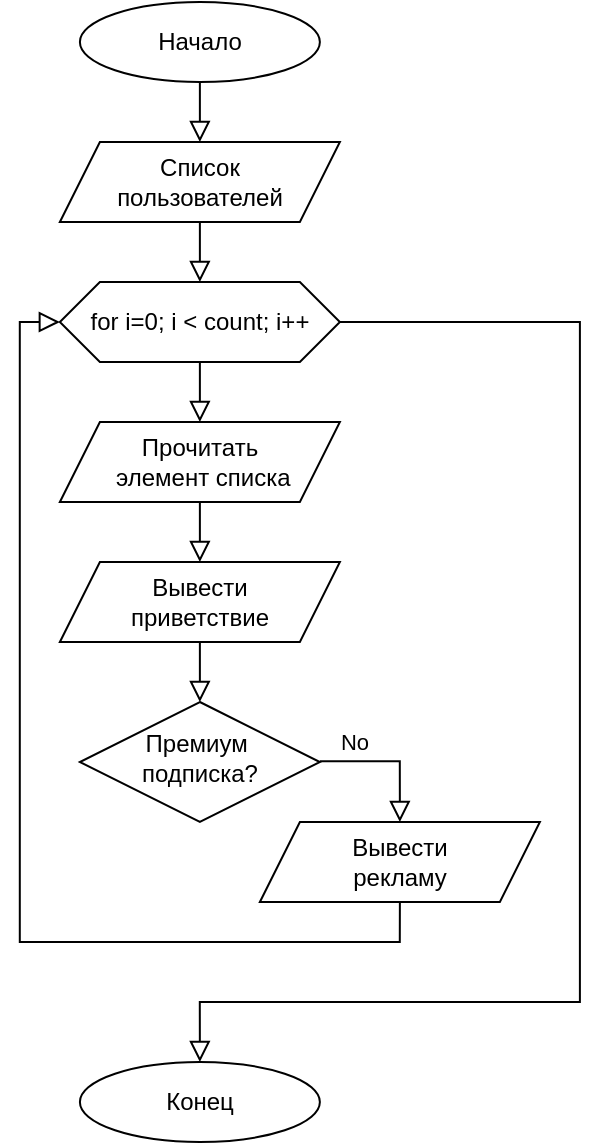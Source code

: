 <mxfile version="15.9.1" type="device"><diagram id="C5RBs43oDa-KdzZeNtuy" name="Page-1"><mxGraphModel dx="1165" dy="678" grid="1" gridSize="10" guides="1" tooltips="1" connect="1" arrows="1" fold="1" page="1" pageScale="1" pageWidth="827" pageHeight="1169" math="0" shadow="0"><root><mxCell id="WIyWlLk6GJQsqaUBKTNV-0"/><mxCell id="WIyWlLk6GJQsqaUBKTNV-1" parent="WIyWlLk6GJQsqaUBKTNV-0"/><mxCell id="WIyWlLk6GJQsqaUBKTNV-2" value="" style="rounded=0;html=1;jettySize=auto;orthogonalLoop=1;fontSize=11;endArrow=block;endFill=0;endSize=8;strokeWidth=1;shadow=0;labelBackgroundColor=none;edgeStyle=orthogonalEdgeStyle;exitX=0.5;exitY=1;exitDx=0;exitDy=0;entryX=0.5;entryY=0;entryDx=0;entryDy=0;" parent="WIyWlLk6GJQsqaUBKTNV-1" source="W-L6AtlJBRPArex88KW--0" target="W-L6AtlJBRPArex88KW--1" edge="1"><mxGeometry relative="1" as="geometry"><mxPoint x="369.94" y="160" as="targetPoint"/></mxGeometry></mxCell><mxCell id="WIyWlLk6GJQsqaUBKTNV-5" value="No" style="edgeStyle=orthogonalEdgeStyle;rounded=0;html=1;jettySize=auto;orthogonalLoop=1;fontSize=11;endArrow=block;endFill=0;endSize=8;strokeWidth=1;shadow=0;labelBackgroundColor=none;entryX=0.5;entryY=0;entryDx=0;entryDy=0;" parent="WIyWlLk6GJQsqaUBKTNV-1" target="W-L6AtlJBRPArex88KW--16" edge="1"><mxGeometry x="-0.503" y="10" relative="1" as="geometry"><mxPoint as="offset"/><mxPoint x="429.94" y="479.58" as="sourcePoint"/><mxPoint x="479.94" y="479.58" as="targetPoint"/><Array as="points"><mxPoint x="469.94" y="480"/></Array></mxGeometry></mxCell><mxCell id="WIyWlLk6GJQsqaUBKTNV-10" value="Премиум&amp;nbsp;&lt;br&gt;подписка?" style="rhombus;whiteSpace=wrap;html=1;shadow=0;fontFamily=Helvetica;fontSize=12;align=center;strokeWidth=1;spacing=6;spacingTop=-4;" parent="WIyWlLk6GJQsqaUBKTNV-1" vertex="1"><mxGeometry x="309.94" y="450" width="120" height="60" as="geometry"/></mxCell><mxCell id="W-L6AtlJBRPArex88KW--0" value="Начало" style="ellipse;whiteSpace=wrap;html=1;" vertex="1" parent="WIyWlLk6GJQsqaUBKTNV-1"><mxGeometry x="309.94" y="100" width="120" height="40" as="geometry"/></mxCell><mxCell id="W-L6AtlJBRPArex88KW--1" value="Список&lt;br&gt;пользователей" style="shape=parallelogram;perimeter=parallelogramPerimeter;whiteSpace=wrap;html=1;fixedSize=1;" vertex="1" parent="WIyWlLk6GJQsqaUBKTNV-1"><mxGeometry x="299.94" y="170" width="140" height="40" as="geometry"/></mxCell><mxCell id="W-L6AtlJBRPArex88KW--6" value="for i=0; i &amp;lt; count; i++" style="shape=hexagon;perimeter=hexagonPerimeter2;whiteSpace=wrap;html=1;fixedSize=1;" vertex="1" parent="WIyWlLk6GJQsqaUBKTNV-1"><mxGeometry x="299.94" y="240" width="140" height="40" as="geometry"/></mxCell><mxCell id="W-L6AtlJBRPArex88KW--7" value="" style="rounded=0;html=1;jettySize=auto;orthogonalLoop=1;fontSize=11;endArrow=block;endFill=0;endSize=8;strokeWidth=1;shadow=0;labelBackgroundColor=none;edgeStyle=orthogonalEdgeStyle;exitX=0.5;exitY=1;exitDx=0;exitDy=0;entryX=0.5;entryY=0;entryDx=0;entryDy=0;" edge="1" parent="WIyWlLk6GJQsqaUBKTNV-1" source="W-L6AtlJBRPArex88KW--1" target="W-L6AtlJBRPArex88KW--6"><mxGeometry relative="1" as="geometry"><mxPoint x="379.94" y="150" as="sourcePoint"/><mxPoint x="379.94" y="190" as="targetPoint"/></mxGeometry></mxCell><mxCell id="W-L6AtlJBRPArex88KW--8" value="Прочитать&lt;br&gt;&amp;nbsp;элемент списка" style="shape=parallelogram;perimeter=parallelogramPerimeter;whiteSpace=wrap;html=1;fixedSize=1;" vertex="1" parent="WIyWlLk6GJQsqaUBKTNV-1"><mxGeometry x="299.94" y="310" width="140" height="40" as="geometry"/></mxCell><mxCell id="W-L6AtlJBRPArex88KW--9" value="" style="rounded=0;html=1;jettySize=auto;orthogonalLoop=1;fontSize=11;endArrow=block;endFill=0;endSize=8;strokeWidth=1;shadow=0;labelBackgroundColor=none;edgeStyle=orthogonalEdgeStyle;entryX=0.5;entryY=0;entryDx=0;entryDy=0;exitX=0.5;exitY=1;exitDx=0;exitDy=0;" edge="1" parent="WIyWlLk6GJQsqaUBKTNV-1" source="W-L6AtlJBRPArex88KW--6" target="W-L6AtlJBRPArex88KW--8"><mxGeometry relative="1" as="geometry"><mxPoint x="369.94" y="300" as="sourcePoint"/><mxPoint x="379.94" y="270" as="targetPoint"/></mxGeometry></mxCell><mxCell id="W-L6AtlJBRPArex88KW--11" value="" style="rounded=0;html=1;jettySize=auto;orthogonalLoop=1;fontSize=11;endArrow=block;endFill=0;endSize=8;strokeWidth=1;shadow=0;labelBackgroundColor=none;edgeStyle=orthogonalEdgeStyle;exitX=1;exitY=0.5;exitDx=0;exitDy=0;sketch=0;entryX=0.5;entryY=0;entryDx=0;entryDy=0;" edge="1" parent="WIyWlLk6GJQsqaUBKTNV-1" source="W-L6AtlJBRPArex88KW--6" target="W-L6AtlJBRPArex88KW--17"><mxGeometry relative="1" as="geometry"><mxPoint x="399.94" y="250" as="sourcePoint"/><mxPoint x="469.94" y="290" as="targetPoint"/><Array as="points"><mxPoint x="559.94" y="260"/><mxPoint x="559.94" y="600"/><mxPoint x="369.94" y="600"/></Array></mxGeometry></mxCell><mxCell id="W-L6AtlJBRPArex88KW--12" value="Вывести&lt;br&gt;приветствие" style="shape=parallelogram;perimeter=parallelogramPerimeter;whiteSpace=wrap;html=1;fixedSize=1;" vertex="1" parent="WIyWlLk6GJQsqaUBKTNV-1"><mxGeometry x="299.94" y="380" width="140" height="40" as="geometry"/></mxCell><mxCell id="W-L6AtlJBRPArex88KW--14" value="" style="rounded=0;html=1;jettySize=auto;orthogonalLoop=1;fontSize=11;endArrow=block;endFill=0;endSize=8;strokeWidth=1;shadow=0;labelBackgroundColor=none;edgeStyle=orthogonalEdgeStyle;entryX=0.5;entryY=0;entryDx=0;entryDy=0;" edge="1" parent="WIyWlLk6GJQsqaUBKTNV-1" target="WIyWlLk6GJQsqaUBKTNV-10"><mxGeometry relative="1" as="geometry"><mxPoint x="369.94" y="420" as="sourcePoint"/><mxPoint x="379.94" y="300" as="targetPoint"/></mxGeometry></mxCell><mxCell id="W-L6AtlJBRPArex88KW--16" value="Вывести&lt;br&gt;рекламу" style="shape=parallelogram;perimeter=parallelogramPerimeter;whiteSpace=wrap;html=1;fixedSize=1;" vertex="1" parent="WIyWlLk6GJQsqaUBKTNV-1"><mxGeometry x="399.94" y="510" width="140" height="40" as="geometry"/></mxCell><mxCell id="W-L6AtlJBRPArex88KW--17" value="Конец" style="ellipse;whiteSpace=wrap;html=1;" vertex="1" parent="WIyWlLk6GJQsqaUBKTNV-1"><mxGeometry x="309.94" y="630" width="120" height="40" as="geometry"/></mxCell><mxCell id="W-L6AtlJBRPArex88KW--18" value="" style="rounded=0;html=1;jettySize=auto;orthogonalLoop=1;fontSize=11;endArrow=block;endFill=0;endSize=8;strokeWidth=1;shadow=0;labelBackgroundColor=none;edgeStyle=orthogonalEdgeStyle;entryX=0;entryY=0.5;entryDx=0;entryDy=0;exitX=0.5;exitY=1;exitDx=0;exitDy=0;" edge="1" parent="WIyWlLk6GJQsqaUBKTNV-1" source="W-L6AtlJBRPArex88KW--16" target="W-L6AtlJBRPArex88KW--6"><mxGeometry relative="1" as="geometry"><mxPoint x="379.94" y="420" as="sourcePoint"/><mxPoint x="379.94" y="460" as="targetPoint"/></mxGeometry></mxCell><mxCell id="W-L6AtlJBRPArex88KW--21" value="" style="rounded=0;html=1;jettySize=auto;orthogonalLoop=1;fontSize=11;endArrow=block;endFill=0;endSize=8;strokeWidth=1;shadow=0;labelBackgroundColor=none;edgeStyle=orthogonalEdgeStyle;entryX=0.5;entryY=0;entryDx=0;entryDy=0;" edge="1" parent="WIyWlLk6GJQsqaUBKTNV-1" target="W-L6AtlJBRPArex88KW--12"><mxGeometry relative="1" as="geometry"><mxPoint x="369.94" y="350" as="sourcePoint"/><mxPoint x="379.94" y="320" as="targetPoint"/></mxGeometry></mxCell></root></mxGraphModel></diagram></mxfile>